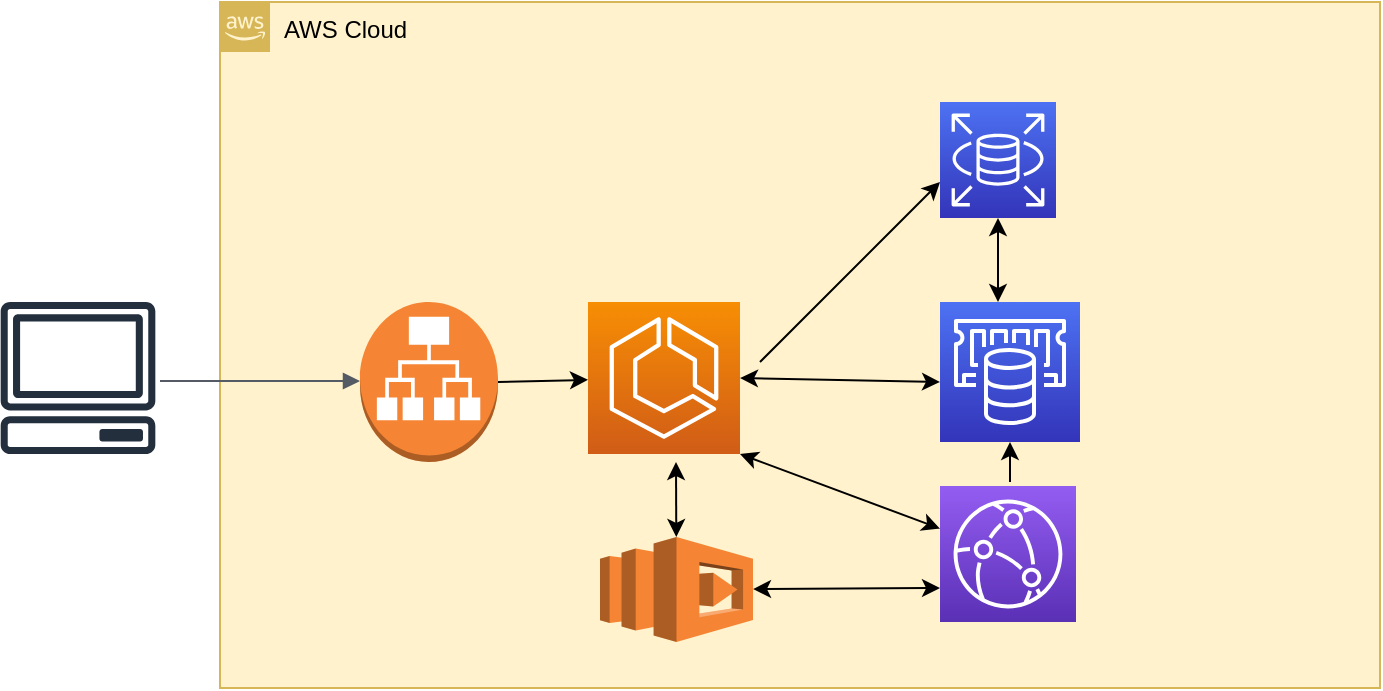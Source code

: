 <mxfile version="16.5.6" type="device"><diagram id="oWq2Bd9ja4Z4OyXw0ytv" name="Page-1"><mxGraphModel dx="782" dy="436" grid="1" gridSize="10" guides="1" tooltips="1" connect="1" arrows="1" fold="1" page="1" pageScale="1" pageWidth="850" pageHeight="1100" background="none" math="0" shadow="0"><root><mxCell id="0"/><mxCell id="1" parent="0"/><mxCell id="WYeJBcXYK_6jC-2qKWvi-5" value="AWS Cloud" style="points=[[0,0],[0.25,0],[0.5,0],[0.75,0],[1,0],[1,0.25],[1,0.5],[1,0.75],[1,1],[0.75,1],[0.5,1],[0.25,1],[0,1],[0,0.75],[0,0.5],[0,0.25]];outlineConnect=0;html=1;whiteSpace=wrap;fontSize=12;fontStyle=0;container=1;pointerEvents=0;collapsible=0;recursiveResize=0;shape=mxgraph.aws4.group;grIcon=mxgraph.aws4.group_aws_cloud_alt;strokeColor=#d6b656;fillColor=#fff2cc;verticalAlign=top;align=left;spacingLeft=30;dashed=0;" parent="1" vertex="1"><mxGeometry x="110" y="20" width="580" height="343" as="geometry"/></mxCell><mxCell id="_cRKLPbJEMi2vK4wlraT-1" value="" style="sketch=0;points=[[0,0,0],[0.25,0,0],[0.5,0,0],[0.75,0,0],[1,0,0],[0,1,0],[0.25,1,0],[0.5,1,0],[0.75,1,0],[1,1,0],[0,0.25,0],[0,0.5,0],[0,0.75,0],[1,0.25,0],[1,0.5,0],[1,0.75,0]];outlineConnect=0;fontColor=#232F3E;gradientColor=#945DF2;gradientDirection=north;fillColor=#5A30B5;strokeColor=#ffffff;dashed=0;verticalLabelPosition=bottom;verticalAlign=top;align=center;html=1;fontSize=12;fontStyle=0;aspect=fixed;shape=mxgraph.aws4.resourceIcon;resIcon=mxgraph.aws4.cloudfront;" vertex="1" parent="WYeJBcXYK_6jC-2qKWvi-5"><mxGeometry x="360" y="242" width="68" height="68" as="geometry"/></mxCell><mxCell id="_cRKLPbJEMi2vK4wlraT-2" value="" style="outlineConnect=0;dashed=0;verticalLabelPosition=bottom;verticalAlign=top;align=center;html=1;shape=mxgraph.aws3.application_load_balancer;fillColor=#F58534;gradientColor=none;" vertex="1" parent="WYeJBcXYK_6jC-2qKWvi-5"><mxGeometry x="70" y="150" width="69" height="80" as="geometry"/></mxCell><mxCell id="_cRKLPbJEMi2vK4wlraT-3" value="" style="sketch=0;points=[[0,0,0],[0.25,0,0],[0.5,0,0],[0.75,0,0],[1,0,0],[0,1,0],[0.25,1,0],[0.5,1,0],[0.75,1,0],[1,1,0],[0,0.25,0],[0,0.5,0],[0,0.75,0],[1,0.25,0],[1,0.5,0],[1,0.75,0]];outlineConnect=0;fontColor=#232F3E;gradientColor=#F78E04;gradientDirection=north;fillColor=#D05C17;strokeColor=#ffffff;dashed=0;verticalLabelPosition=bottom;verticalAlign=top;align=center;html=1;fontSize=12;fontStyle=0;aspect=fixed;shape=mxgraph.aws4.resourceIcon;resIcon=mxgraph.aws4.ecs;" vertex="1" parent="WYeJBcXYK_6jC-2qKWvi-5"><mxGeometry x="184" y="150" width="76" height="76" as="geometry"/></mxCell><mxCell id="_cRKLPbJEMi2vK4wlraT-4" value="" style="sketch=0;points=[[0,0,0],[0.25,0,0],[0.5,0,0],[0.75,0,0],[1,0,0],[0,1,0],[0.25,1,0],[0.5,1,0],[0.75,1,0],[1,1,0],[0,0.25,0],[0,0.5,0],[0,0.75,0],[1,0.25,0],[1,0.5,0],[1,0.75,0]];outlineConnect=0;fontColor=#232F3E;gradientColor=#4D72F3;gradientDirection=north;fillColor=#3334B9;strokeColor=#ffffff;dashed=0;verticalLabelPosition=bottom;verticalAlign=top;align=center;html=1;fontSize=12;fontStyle=0;aspect=fixed;shape=mxgraph.aws4.resourceIcon;resIcon=mxgraph.aws4.elasticache;" vertex="1" parent="WYeJBcXYK_6jC-2qKWvi-5"><mxGeometry x="360" y="150" width="70" height="70" as="geometry"/></mxCell><mxCell id="_cRKLPbJEMi2vK4wlraT-5" value="" style="sketch=0;points=[[0,0,0],[0.25,0,0],[0.5,0,0],[0.75,0,0],[1,0,0],[0,1,0],[0.25,1,0],[0.5,1,0],[0.75,1,0],[1,1,0],[0,0.25,0],[0,0.5,0],[0,0.75,0],[1,0.25,0],[1,0.5,0],[1,0.75,0]];outlineConnect=0;fontColor=#232F3E;gradientColor=#4D72F3;gradientDirection=north;fillColor=#3334B9;strokeColor=#ffffff;dashed=0;verticalLabelPosition=bottom;verticalAlign=top;align=center;html=1;fontSize=12;fontStyle=0;aspect=fixed;shape=mxgraph.aws4.resourceIcon;resIcon=mxgraph.aws4.rds;" vertex="1" parent="WYeJBcXYK_6jC-2qKWvi-5"><mxGeometry x="360" y="50" width="58" height="58" as="geometry"/></mxCell><mxCell id="_cRKLPbJEMi2vK4wlraT-6" value="" style="endArrow=classic;html=1;rounded=0;" edge="1" parent="WYeJBcXYK_6jC-2qKWvi-5"><mxGeometry width="50" height="50" relative="1" as="geometry"><mxPoint x="270" y="180" as="sourcePoint"/><mxPoint x="360" y="90" as="targetPoint"/><Array as="points"><mxPoint x="340" y="110"/></Array></mxGeometry></mxCell><mxCell id="_cRKLPbJEMi2vK4wlraT-8" value="" style="endArrow=classic;startArrow=classic;html=1;rounded=0;entryX=0.5;entryY=1;entryDx=0;entryDy=0;entryPerimeter=0;" edge="1" parent="WYeJBcXYK_6jC-2qKWvi-5" target="_cRKLPbJEMi2vK4wlraT-5"><mxGeometry width="50" height="50" relative="1" as="geometry"><mxPoint x="389" y="150" as="sourcePoint"/><mxPoint x="424" y="108" as="targetPoint"/></mxGeometry></mxCell><mxCell id="_cRKLPbJEMi2vK4wlraT-9" value="" style="endArrow=classic;startArrow=classic;html=1;rounded=0;exitX=1;exitY=0.5;exitDx=0;exitDy=0;exitPerimeter=0;" edge="1" parent="WYeJBcXYK_6jC-2qKWvi-5" source="_cRKLPbJEMi2vK4wlraT-3"><mxGeometry width="50" height="50" relative="1" as="geometry"><mxPoint x="266.5" y="187.5" as="sourcePoint"/><mxPoint x="360" y="190" as="targetPoint"/></mxGeometry></mxCell><mxCell id="_cRKLPbJEMi2vK4wlraT-11" value="" style="outlineConnect=0;dashed=0;verticalLabelPosition=bottom;verticalAlign=top;align=center;html=1;shape=mxgraph.aws3.lambda;fillColor=#F58534;gradientColor=none;" vertex="1" parent="WYeJBcXYK_6jC-2qKWvi-5"><mxGeometry x="190" y="267.5" width="76.5" height="52.5" as="geometry"/></mxCell><mxCell id="_cRKLPbJEMi2vK4wlraT-14" value="" style="endArrow=classic;html=1;rounded=0;exitX=1;exitY=0.5;exitDx=0;exitDy=0;exitPerimeter=0;" edge="1" parent="WYeJBcXYK_6jC-2qKWvi-5" source="_cRKLPbJEMi2vK4wlraT-2" target="_cRKLPbJEMi2vK4wlraT-3"><mxGeometry width="50" height="50" relative="1" as="geometry"><mxPoint x="134" y="210" as="sourcePoint"/><mxPoint x="184" y="160" as="targetPoint"/></mxGeometry></mxCell><mxCell id="_cRKLPbJEMi2vK4wlraT-16" value="" style="endArrow=classic;startArrow=classic;html=1;rounded=0;" edge="1" parent="WYeJBcXYK_6jC-2qKWvi-5" source="_cRKLPbJEMi2vK4wlraT-11"><mxGeometry width="50" height="50" relative="1" as="geometry"><mxPoint x="203.25" y="267.5" as="sourcePoint"/><mxPoint x="228" y="230" as="targetPoint"/></mxGeometry></mxCell><mxCell id="_cRKLPbJEMi2vK4wlraT-18" value="" style="endArrow=classic;startArrow=classic;html=1;rounded=0;entryX=0;entryY=0.75;entryDx=0;entryDy=0;entryPerimeter=0;" edge="1" parent="WYeJBcXYK_6jC-2qKWvi-5" source="_cRKLPbJEMi2vK4wlraT-11" target="_cRKLPbJEMi2vK4wlraT-1"><mxGeometry width="50" height="50" relative="1" as="geometry"><mxPoint x="270" y="310" as="sourcePoint"/><mxPoint x="320" y="260" as="targetPoint"/></mxGeometry></mxCell><mxCell id="_cRKLPbJEMi2vK4wlraT-19" value="" style="endArrow=classic;startArrow=classic;html=1;rounded=0;exitX=1;exitY=1;exitDx=0;exitDy=0;exitPerimeter=0;" edge="1" parent="WYeJBcXYK_6jC-2qKWvi-5" source="_cRKLPbJEMi2vK4wlraT-3" target="_cRKLPbJEMi2vK4wlraT-1"><mxGeometry width="50" height="50" relative="1" as="geometry"><mxPoint x="280" y="270" as="sourcePoint"/><mxPoint x="330" y="220" as="targetPoint"/></mxGeometry></mxCell><mxCell id="_cRKLPbJEMi2vK4wlraT-21" value="" style="endArrow=classic;html=1;rounded=0;entryX=0.5;entryY=1;entryDx=0;entryDy=0;entryPerimeter=0;" edge="1" parent="WYeJBcXYK_6jC-2qKWvi-5" target="_cRKLPbJEMi2vK4wlraT-4"><mxGeometry width="50" height="50" relative="1" as="geometry"><mxPoint x="395" y="240" as="sourcePoint"/><mxPoint x="430" y="210" as="targetPoint"/></mxGeometry></mxCell><mxCell id="WYeJBcXYK_6jC-2qKWvi-6" value="" style="sketch=0;outlineConnect=0;fontColor=#232F3E;gradientColor=none;fillColor=#232F3D;strokeColor=none;dashed=0;verticalLabelPosition=bottom;verticalAlign=top;align=center;html=1;fontSize=12;fontStyle=0;aspect=fixed;pointerEvents=1;shape=mxgraph.aws4.client;" parent="1" vertex="1"><mxGeometry y="170" width="78" height="76" as="geometry"/></mxCell><mxCell id="WYeJBcXYK_6jC-2qKWvi-7" value="" style="edgeStyle=orthogonalEdgeStyle;html=1;endArrow=block;elbow=vertical;startArrow=none;endFill=1;strokeColor=#545B64;rounded=0;" parent="1" edge="1"><mxGeometry width="100" relative="1" as="geometry"><mxPoint x="80" y="209.5" as="sourcePoint"/><mxPoint x="180" y="209.5" as="targetPoint"/></mxGeometry></mxCell></root></mxGraphModel></diagram></mxfile>